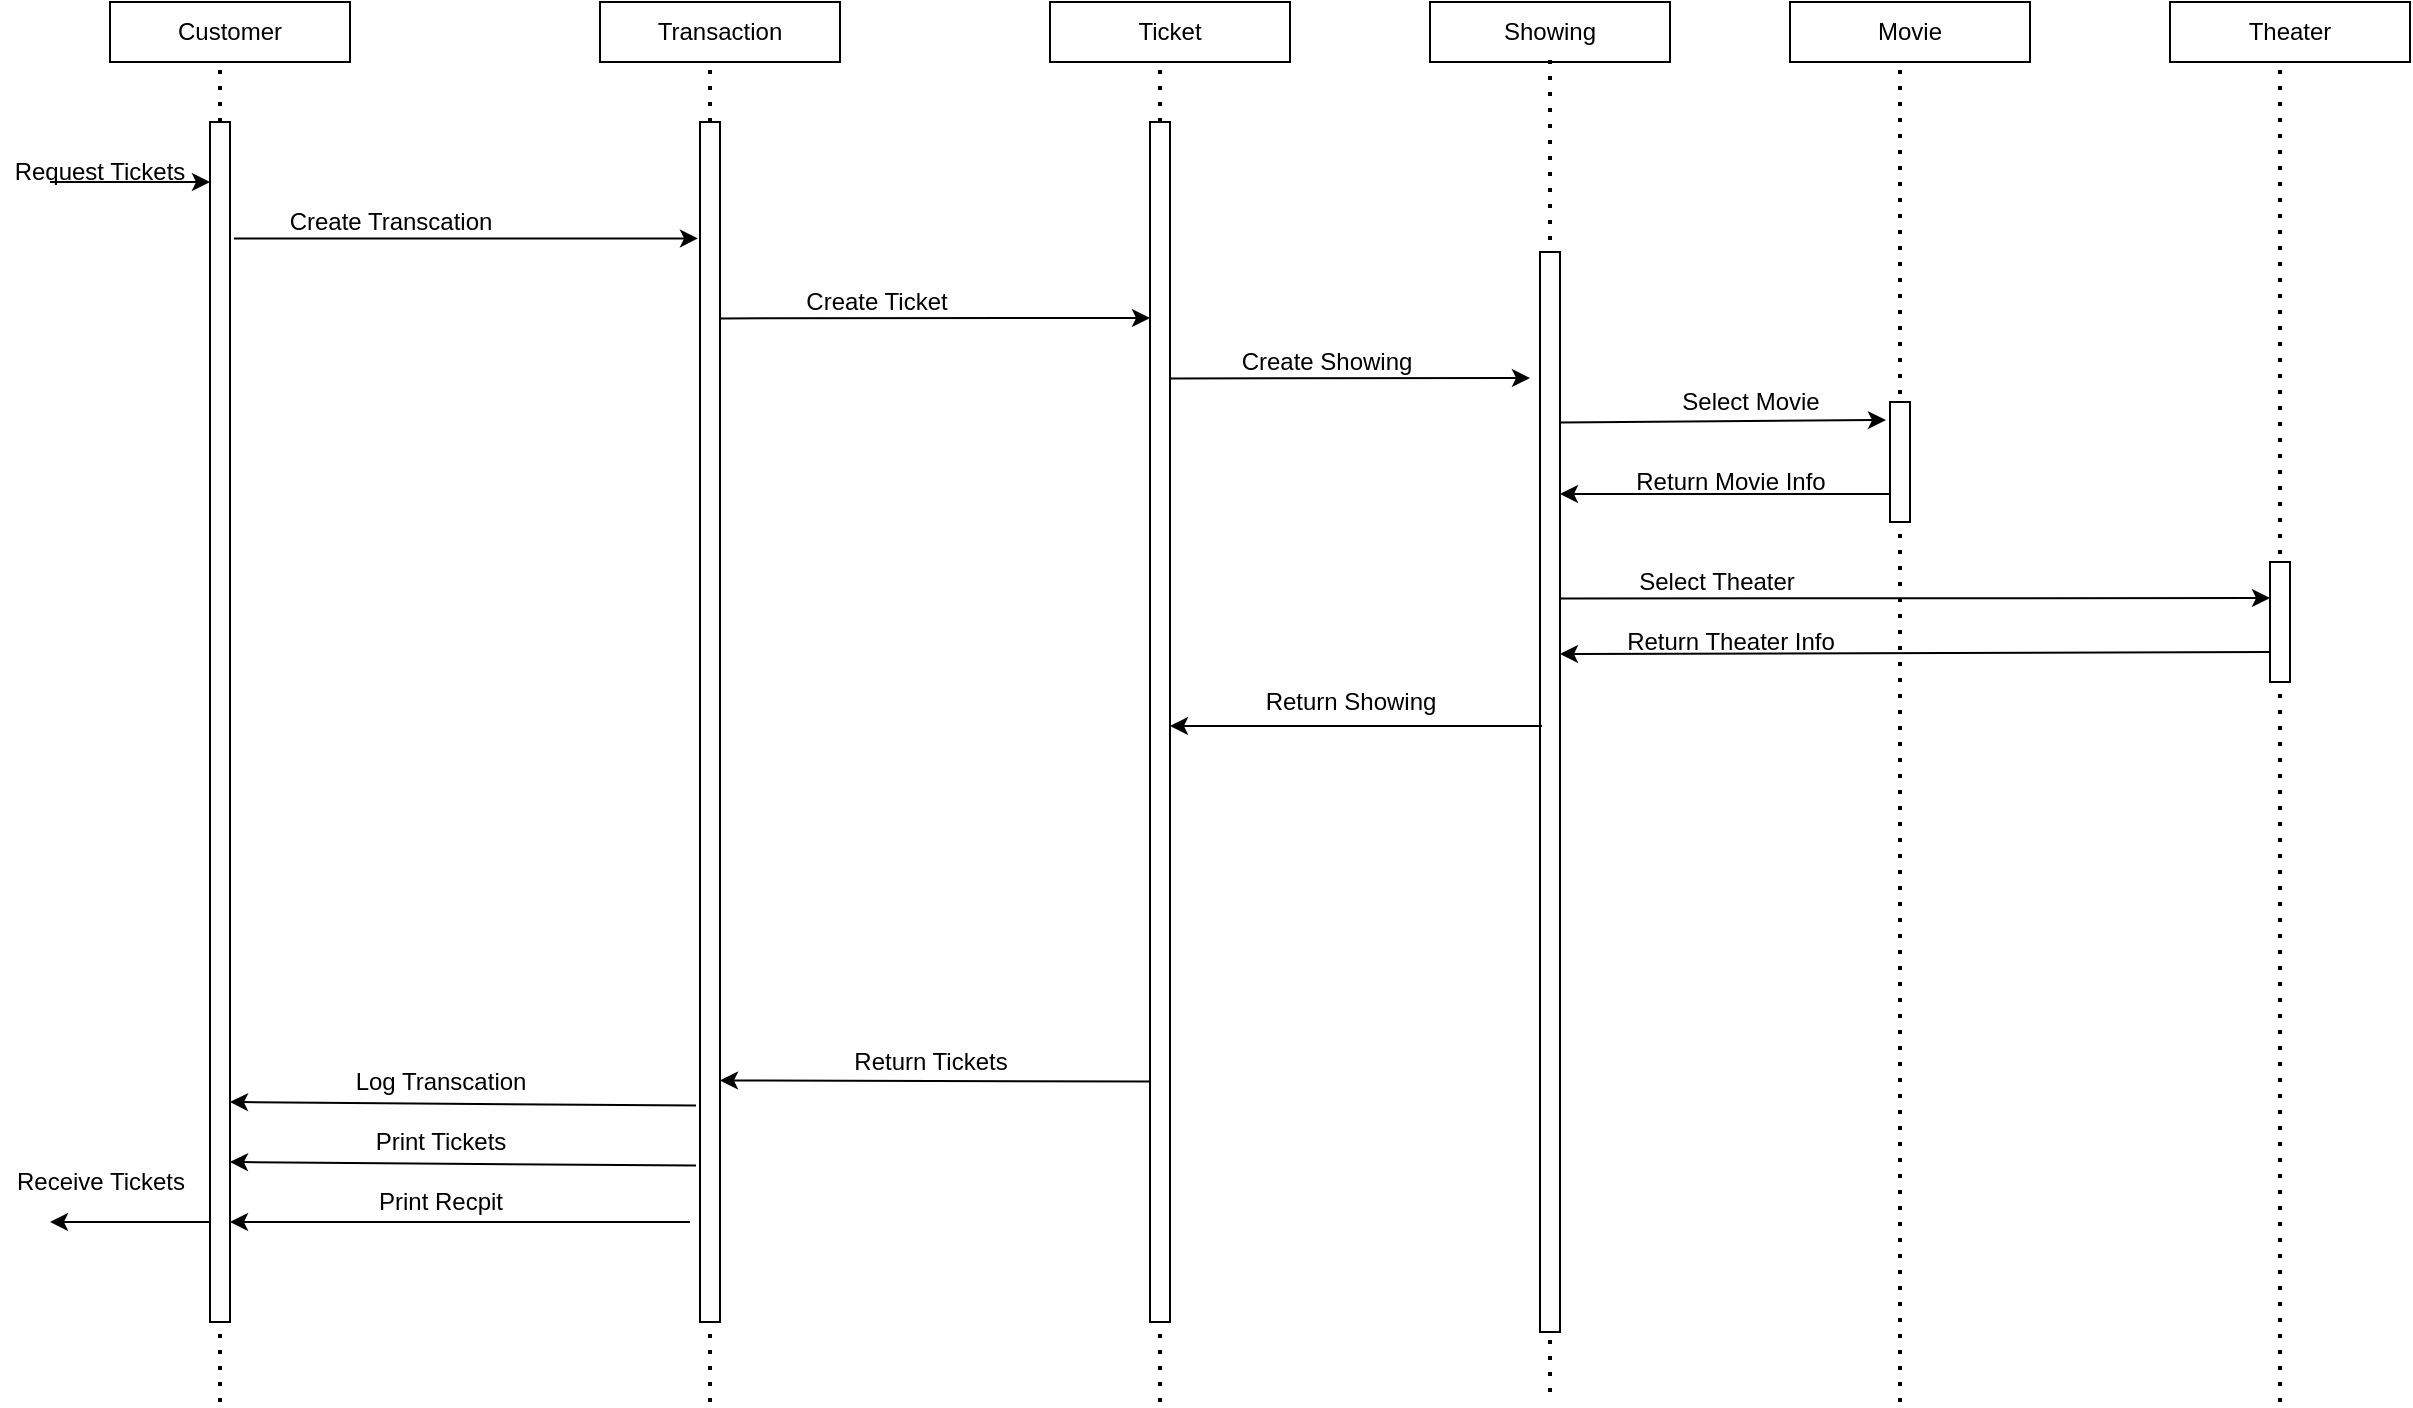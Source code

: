 <mxfile version="16.5.6" type="google"><diagram id="Zfmm4k6Xu3AoHwcPvw7G" name="Page-1"><mxGraphModel dx="1207" dy="1148" grid="1" gridSize="10" guides="1" tooltips="1" connect="1" arrows="1" fold="1" page="1" pageScale="1" pageWidth="850" pageHeight="1100" math="0" shadow="0"><root><mxCell id="0"/><mxCell id="1" parent="0"/><mxCell id="u3MS41I_t9dxHM8GgOUA-1" value="" style="endArrow=classic;html=1;rounded=0;" edge="1" parent="1"><mxGeometry width="50" height="50" relative="1" as="geometry"><mxPoint x="90" y="150" as="sourcePoint"/><mxPoint x="170" y="150" as="targetPoint"/></mxGeometry></mxCell><mxCell id="u3MS41I_t9dxHM8GgOUA-2" value="Request Tickets" style="text;html=1;strokeColor=none;fillColor=none;align=center;verticalAlign=middle;whiteSpace=wrap;rounded=0;" vertex="1" parent="1"><mxGeometry x="70" y="130" width="90" height="30" as="geometry"/></mxCell><mxCell id="u3MS41I_t9dxHM8GgOUA-6" value="" style="endArrow=none;dashed=1;html=1;dashPattern=1 3;strokeWidth=2;rounded=0;" edge="1" parent="1"><mxGeometry width="50" height="50" relative="1" as="geometry"><mxPoint x="175" y="760" as="sourcePoint"/><mxPoint x="175" y="90" as="targetPoint"/></mxGeometry></mxCell><mxCell id="u3MS41I_t9dxHM8GgOUA-4" value="" style="rounded=0;whiteSpace=wrap;html=1;" vertex="1" parent="1"><mxGeometry x="170" y="120" width="10" height="600" as="geometry"/></mxCell><mxCell id="u3MS41I_t9dxHM8GgOUA-7" value="Customer" style="rounded=0;whiteSpace=wrap;html=1;fillColor=none;" vertex="1" parent="1"><mxGeometry x="120" y="60" width="120" height="30" as="geometry"/></mxCell><mxCell id="u3MS41I_t9dxHM8GgOUA-11" value="" style="endArrow=none;dashed=1;html=1;dashPattern=1 3;strokeWidth=2;rounded=0;" edge="1" parent="1"><mxGeometry width="50" height="50" relative="1" as="geometry"><mxPoint x="420" y="760" as="sourcePoint"/><mxPoint x="420" y="90" as="targetPoint"/></mxGeometry></mxCell><mxCell id="u3MS41I_t9dxHM8GgOUA-12" value="" style="rounded=0;whiteSpace=wrap;html=1;" vertex="1" parent="1"><mxGeometry x="415" y="120" width="10" height="600" as="geometry"/></mxCell><mxCell id="u3MS41I_t9dxHM8GgOUA-13" value="Transaction" style="rounded=0;whiteSpace=wrap;html=1;fillColor=none;" vertex="1" parent="1"><mxGeometry x="365" y="60" width="120" height="30" as="geometry"/></mxCell><mxCell id="u3MS41I_t9dxHM8GgOUA-14" value="" style="endArrow=none;dashed=1;html=1;dashPattern=1 3;strokeWidth=2;rounded=0;" edge="1" parent="1"><mxGeometry width="50" height="50" relative="1" as="geometry"><mxPoint x="645" y="760" as="sourcePoint"/><mxPoint x="645" y="90" as="targetPoint"/></mxGeometry></mxCell><mxCell id="u3MS41I_t9dxHM8GgOUA-15" value="" style="rounded=0;whiteSpace=wrap;html=1;" vertex="1" parent="1"><mxGeometry x="640" y="120" width="10" height="600" as="geometry"/></mxCell><mxCell id="u3MS41I_t9dxHM8GgOUA-16" value="Ticket" style="rounded=0;whiteSpace=wrap;html=1;fillColor=none;" vertex="1" parent="1"><mxGeometry x="590" y="60" width="120" height="30" as="geometry"/></mxCell><mxCell id="u3MS41I_t9dxHM8GgOUA-17" value="" style="endArrow=classic;html=1;rounded=0;exitX=1.2;exitY=0.097;exitDx=0;exitDy=0;exitPerimeter=0;entryX=-0.1;entryY=0.097;entryDx=0;entryDy=0;entryPerimeter=0;" edge="1" parent="1" source="u3MS41I_t9dxHM8GgOUA-4" target="u3MS41I_t9dxHM8GgOUA-12"><mxGeometry width="50" height="50" relative="1" as="geometry"><mxPoint x="260" y="280" as="sourcePoint"/><mxPoint x="310" y="230" as="targetPoint"/></mxGeometry></mxCell><mxCell id="u3MS41I_t9dxHM8GgOUA-18" value="Create Transcation" style="text;html=1;align=center;verticalAlign=middle;resizable=0;points=[];autosize=1;strokeColor=none;fillColor=none;" vertex="1" parent="1"><mxGeometry x="200" y="160" width="120" height="20" as="geometry"/></mxCell><mxCell id="u3MS41I_t9dxHM8GgOUA-20" value="" style="endArrow=classic;html=1;rounded=0;exitX=1.2;exitY=0.097;exitDx=0;exitDy=0;exitPerimeter=0;" edge="1" parent="1"><mxGeometry width="50" height="50" relative="1" as="geometry"><mxPoint x="425" y="218.2" as="sourcePoint"/><mxPoint x="640" y="218" as="targetPoint"/></mxGeometry></mxCell><mxCell id="u3MS41I_t9dxHM8GgOUA-21" value="Create Ticket" style="text;html=1;align=center;verticalAlign=middle;resizable=0;points=[];autosize=1;strokeColor=none;fillColor=none;" vertex="1" parent="1"><mxGeometry x="458" y="200" width="90" height="20" as="geometry"/></mxCell><mxCell id="u3MS41I_t9dxHM8GgOUA-26" value="" style="endArrow=none;dashed=1;html=1;dashPattern=1 3;strokeWidth=2;rounded=0;" edge="1" parent="1"><mxGeometry width="50" height="50" relative="1" as="geometry"><mxPoint x="1015" y="760" as="sourcePoint"/><mxPoint x="1015" y="90" as="targetPoint"/></mxGeometry></mxCell><mxCell id="u3MS41I_t9dxHM8GgOUA-27" value="" style="rounded=0;whiteSpace=wrap;html=1;" vertex="1" parent="1"><mxGeometry x="1010" y="260" width="10" height="60" as="geometry"/></mxCell><mxCell id="u3MS41I_t9dxHM8GgOUA-28" value="Movie" style="rounded=0;whiteSpace=wrap;html=1;fillColor=none;" vertex="1" parent="1"><mxGeometry x="960" y="60" width="120" height="30" as="geometry"/></mxCell><mxCell id="u3MS41I_t9dxHM8GgOUA-29" value="" style="endArrow=none;dashed=1;html=1;dashPattern=1 3;strokeWidth=2;rounded=0;" edge="1" parent="1"><mxGeometry width="50" height="50" relative="1" as="geometry"><mxPoint x="1205" y="760" as="sourcePoint"/><mxPoint x="1205" y="90" as="targetPoint"/></mxGeometry></mxCell><mxCell id="u3MS41I_t9dxHM8GgOUA-30" value="" style="rounded=0;whiteSpace=wrap;html=1;" vertex="1" parent="1"><mxGeometry x="1200" y="340" width="10" height="60" as="geometry"/></mxCell><mxCell id="u3MS41I_t9dxHM8GgOUA-31" value="Theater" style="rounded=0;whiteSpace=wrap;html=1;fillColor=none;" vertex="1" parent="1"><mxGeometry x="1150" y="60" width="120" height="30" as="geometry"/></mxCell><mxCell id="u3MS41I_t9dxHM8GgOUA-32" value="" style="endArrow=classic;html=1;rounded=0;exitX=1.2;exitY=0.097;exitDx=0;exitDy=0;exitPerimeter=0;entryX=-0.2;entryY=0.15;entryDx=0;entryDy=0;entryPerimeter=0;" edge="1" parent="1" target="u3MS41I_t9dxHM8GgOUA-27"><mxGeometry width="50" height="50" relative="1" as="geometry"><mxPoint x="845" y="270.2" as="sourcePoint"/><mxPoint x="995" y="270" as="targetPoint"/></mxGeometry></mxCell><mxCell id="u3MS41I_t9dxHM8GgOUA-33" value="Select Movie" style="text;html=1;align=center;verticalAlign=middle;resizable=0;points=[];autosize=1;strokeColor=none;fillColor=none;" vertex="1" parent="1"><mxGeometry x="900" y="250" width="80" height="20" as="geometry"/></mxCell><mxCell id="u3MS41I_t9dxHM8GgOUA-34" value="" style="endArrow=classic;html=1;rounded=0;exitX=1.2;exitY=0.097;exitDx=0;exitDy=0;exitPerimeter=0;" edge="1" parent="1"><mxGeometry width="50" height="50" relative="1" as="geometry"><mxPoint x="845" y="358.2" as="sourcePoint"/><mxPoint x="1200" y="358" as="targetPoint"/></mxGeometry></mxCell><mxCell id="u3MS41I_t9dxHM8GgOUA-35" value="Select Theater" style="text;html=1;align=center;verticalAlign=middle;resizable=0;points=[];autosize=1;strokeColor=none;fillColor=none;" vertex="1" parent="1"><mxGeometry x="878" y="340" width="90" height="20" as="geometry"/></mxCell><mxCell id="u3MS41I_t9dxHM8GgOUA-39" value="" style="endArrow=classic;html=1;rounded=0;exitX=0;exitY=0.75;exitDx=0;exitDy=0;" edge="1" parent="1" source="u3MS41I_t9dxHM8GgOUA-30"><mxGeometry width="50" height="50" relative="1" as="geometry"><mxPoint x="1190" y="386" as="sourcePoint"/><mxPoint x="845" y="386" as="targetPoint"/></mxGeometry></mxCell><mxCell id="u3MS41I_t9dxHM8GgOUA-40" value="Return Theater Info" style="text;html=1;align=center;verticalAlign=middle;resizable=0;points=[];autosize=1;strokeColor=none;fillColor=none;" vertex="1" parent="1"><mxGeometry x="870" y="370" width="120" height="20" as="geometry"/></mxCell><mxCell id="u3MS41I_t9dxHM8GgOUA-51" value="Showing" style="rounded=0;whiteSpace=wrap;html=1;fillColor=none;" vertex="1" parent="1"><mxGeometry x="780" y="60" width="120" height="30" as="geometry"/></mxCell><mxCell id="u3MS41I_t9dxHM8GgOUA-53" value="" style="endArrow=none;dashed=1;html=1;dashPattern=1 3;strokeWidth=2;rounded=0;" edge="1" parent="1"><mxGeometry width="50" height="50" relative="1" as="geometry"><mxPoint x="840" y="755" as="sourcePoint"/><mxPoint x="840" y="85" as="targetPoint"/></mxGeometry></mxCell><mxCell id="u3MS41I_t9dxHM8GgOUA-54" value="" style="rounded=0;whiteSpace=wrap;html=1;" vertex="1" parent="1"><mxGeometry x="835" y="185" width="10" height="540" as="geometry"/></mxCell><mxCell id="u3MS41I_t9dxHM8GgOUA-55" value="" style="endArrow=classic;html=1;rounded=0;exitX=1.2;exitY=0.097;exitDx=0;exitDy=0;exitPerimeter=0;" edge="1" parent="1"><mxGeometry width="50" height="50" relative="1" as="geometry"><mxPoint x="650" y="248.2" as="sourcePoint"/><mxPoint x="830" y="248" as="targetPoint"/></mxGeometry></mxCell><mxCell id="u3MS41I_t9dxHM8GgOUA-56" value="Create Showing" style="text;html=1;align=center;verticalAlign=middle;resizable=0;points=[];autosize=1;strokeColor=none;fillColor=none;" vertex="1" parent="1"><mxGeometry x="678" y="230" width="100" height="20" as="geometry"/></mxCell><mxCell id="u3MS41I_t9dxHM8GgOUA-59" value="" style="endArrow=classic;html=1;rounded=0;" edge="1" parent="1"><mxGeometry width="50" height="50" relative="1" as="geometry"><mxPoint x="1010" y="306" as="sourcePoint"/><mxPoint x="845" y="306" as="targetPoint"/></mxGeometry></mxCell><mxCell id="u3MS41I_t9dxHM8GgOUA-60" value="Return Movie Info" style="text;html=1;align=center;verticalAlign=middle;resizable=0;points=[];autosize=1;strokeColor=none;fillColor=none;" vertex="1" parent="1"><mxGeometry x="875" y="290" width="110" height="20" as="geometry"/></mxCell><mxCell id="u3MS41I_t9dxHM8GgOUA-61" value="" style="endArrow=classic;html=1;rounded=0;exitX=0.1;exitY=0.439;exitDx=0;exitDy=0;exitPerimeter=0;" edge="1" parent="1" source="u3MS41I_t9dxHM8GgOUA-54"><mxGeometry width="50" height="50" relative="1" as="geometry"><mxPoint x="720" y="530" as="sourcePoint"/><mxPoint x="650" y="422" as="targetPoint"/></mxGeometry></mxCell><mxCell id="u3MS41I_t9dxHM8GgOUA-62" value="Return Showing" style="text;html=1;align=center;verticalAlign=middle;resizable=0;points=[];autosize=1;strokeColor=none;fillColor=none;" vertex="1" parent="1"><mxGeometry x="690" y="400" width="100" height="20" as="geometry"/></mxCell><mxCell id="u3MS41I_t9dxHM8GgOUA-65" value="" style="endArrow=classic;html=1;rounded=0;entryX=1;entryY=0.632;entryDx=0;entryDy=0;entryPerimeter=0;exitX=0;exitY=0.633;exitDx=0;exitDy=0;exitPerimeter=0;" edge="1" parent="1"><mxGeometry width="50" height="50" relative="1" as="geometry"><mxPoint x="640" y="599.8" as="sourcePoint"/><mxPoint x="425" y="599.2" as="targetPoint"/></mxGeometry></mxCell><mxCell id="u3MS41I_t9dxHM8GgOUA-66" value="Return Tickets" style="text;html=1;align=center;verticalAlign=middle;resizable=0;points=[];autosize=1;strokeColor=none;fillColor=none;" vertex="1" parent="1"><mxGeometry x="485" y="580" width="90" height="20" as="geometry"/></mxCell><mxCell id="u3MS41I_t9dxHM8GgOUA-67" value="" style="endArrow=classic;html=1;rounded=0;exitX=-0.2;exitY=0.703;exitDx=0;exitDy=0;exitPerimeter=0;" edge="1" parent="1"><mxGeometry width="50" height="50" relative="1" as="geometry"><mxPoint x="413" y="641.8" as="sourcePoint"/><mxPoint x="180" y="640" as="targetPoint"/></mxGeometry></mxCell><mxCell id="u3MS41I_t9dxHM8GgOUA-68" value="Print Tickets" style="text;html=1;align=center;verticalAlign=middle;resizable=0;points=[];autosize=1;strokeColor=none;fillColor=none;" vertex="1" parent="1"><mxGeometry x="245" y="620" width="80" height="20" as="geometry"/></mxCell><mxCell id="u3MS41I_t9dxHM8GgOUA-71" value="" style="endArrow=classic;html=1;rounded=0;exitX=0;exitY=0.75;exitDx=0;exitDy=0;" edge="1" parent="1"><mxGeometry width="50" height="50" relative="1" as="geometry"><mxPoint x="170" y="670.0" as="sourcePoint"/><mxPoint x="90" y="670" as="targetPoint"/></mxGeometry></mxCell><mxCell id="u3MS41I_t9dxHM8GgOUA-72" value="Receive Tickets" style="text;html=1;align=center;verticalAlign=middle;resizable=0;points=[];autosize=1;strokeColor=none;fillColor=none;" vertex="1" parent="1"><mxGeometry x="65" y="640" width="100" height="20" as="geometry"/></mxCell><mxCell id="u3MS41I_t9dxHM8GgOUA-73" value="" style="endArrow=classic;html=1;rounded=0;entryX=1;entryY=0.75;entryDx=0;entryDy=0;" edge="1" parent="1"><mxGeometry width="50" height="50" relative="1" as="geometry"><mxPoint x="410" y="670" as="sourcePoint"/><mxPoint x="180" y="670.0" as="targetPoint"/></mxGeometry></mxCell><mxCell id="u3MS41I_t9dxHM8GgOUA-74" value="Print Recpit" style="text;html=1;align=center;verticalAlign=middle;resizable=0;points=[];autosize=1;strokeColor=none;fillColor=none;" vertex="1" parent="1"><mxGeometry x="245" y="650" width="80" height="20" as="geometry"/></mxCell><mxCell id="u3MS41I_t9dxHM8GgOUA-75" value="" style="endArrow=classic;html=1;rounded=0;exitX=-0.2;exitY=0.703;exitDx=0;exitDy=0;exitPerimeter=0;" edge="1" parent="1"><mxGeometry width="50" height="50" relative="1" as="geometry"><mxPoint x="413" y="611.8" as="sourcePoint"/><mxPoint x="180" y="610" as="targetPoint"/></mxGeometry></mxCell><mxCell id="u3MS41I_t9dxHM8GgOUA-76" value="Log Transcation" style="text;html=1;align=center;verticalAlign=middle;resizable=0;points=[];autosize=1;strokeColor=none;fillColor=none;" vertex="1" parent="1"><mxGeometry x="235" y="590" width="100" height="20" as="geometry"/></mxCell></root></mxGraphModel></diagram></mxfile>